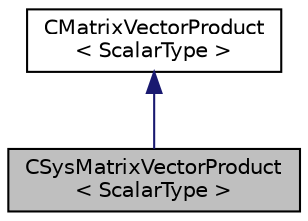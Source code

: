 digraph "CSysMatrixVectorProduct&lt; ScalarType &gt;"
{
 // LATEX_PDF_SIZE
  edge [fontname="Helvetica",fontsize="10",labelfontname="Helvetica",labelfontsize="10"];
  node [fontname="Helvetica",fontsize="10",shape=record];
  Node1 [label="CSysMatrixVectorProduct\l\< ScalarType \>",height=0.2,width=0.4,color="black", fillcolor="grey75", style="filled", fontcolor="black",tooltip="Specialization of matrix-vector product that uses CSysMatrix class."];
  Node2 -> Node1 [dir="back",color="midnightblue",fontsize="10",style="solid",fontname="Helvetica"];
  Node2 [label="CMatrixVectorProduct\l\< ScalarType \>",height=0.2,width=0.4,color="black", fillcolor="white", style="filled",URL="$classCMatrixVectorProduct.html",tooltip="Abstract base class for defining matrix-vector products."];
}
